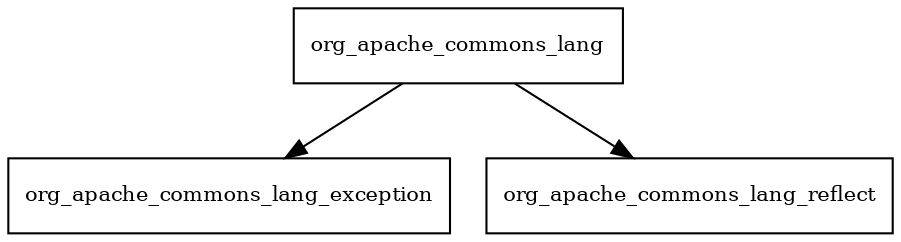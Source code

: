 digraph commons_lang_2_6_0_redhat_6_package_dependencies {
  node [shape = box, fontsize=10.0];
  org_apache_commons_lang -> org_apache_commons_lang_exception;
  org_apache_commons_lang -> org_apache_commons_lang_reflect;
}
